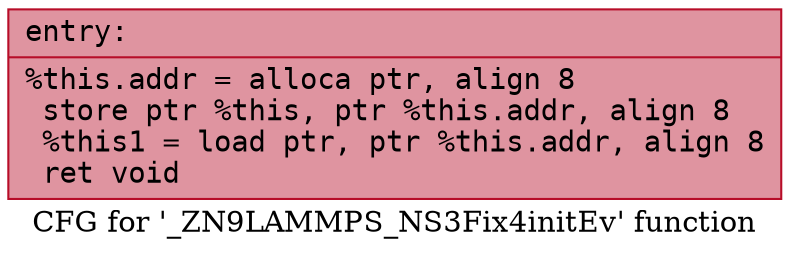 digraph "CFG for '_ZN9LAMMPS_NS3Fix4initEv' function" {
	label="CFG for '_ZN9LAMMPS_NS3Fix4initEv' function";

	Node0x55c954efa6e0 [shape=record,color="#b70d28ff", style=filled, fillcolor="#b70d2870" fontname="Courier",label="{entry:\l|  %this.addr = alloca ptr, align 8\l  store ptr %this, ptr %this.addr, align 8\l  %this1 = load ptr, ptr %this.addr, align 8\l  ret void\l}"];
}
